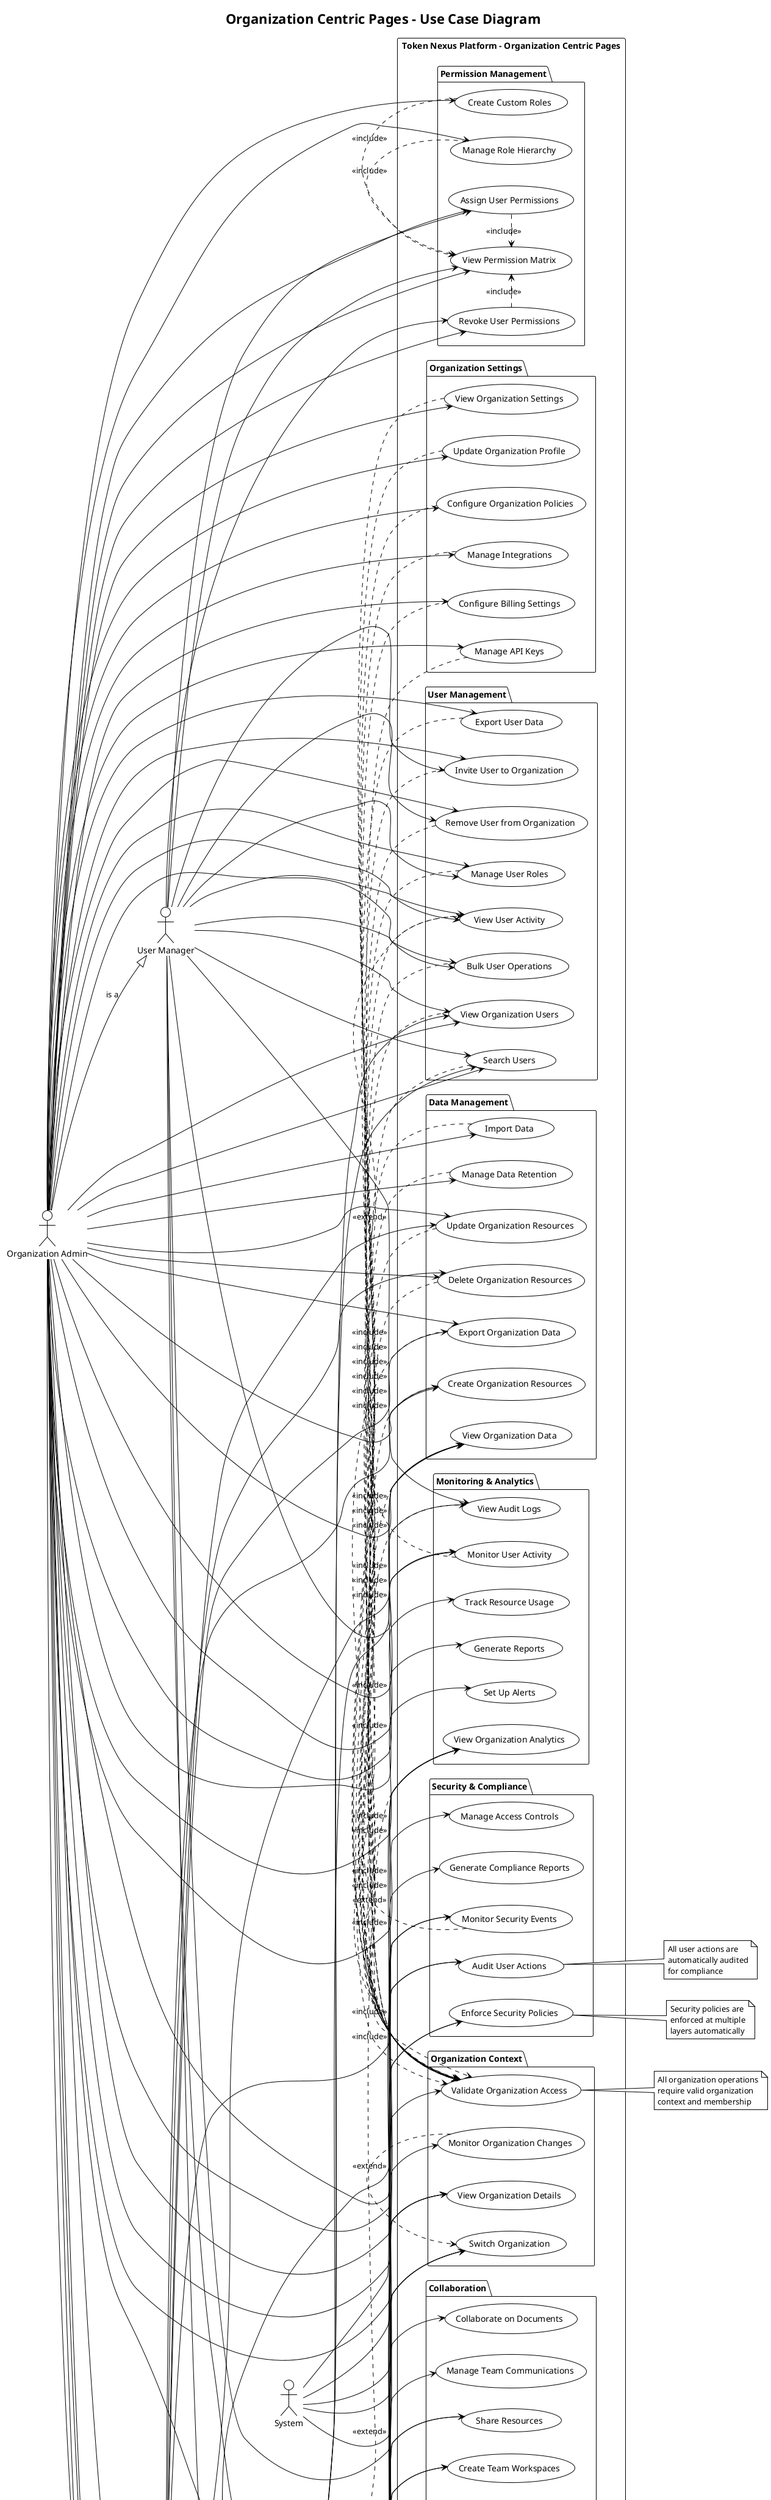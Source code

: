 @startuml Organization Centric Pages - Use Case Diagram
!theme plain
title Organization Centric Pages - Use Case Diagram

left to right direction

' Actors
actor "Organization Admin" as OrgAdmin
actor "User Manager" as UserMgr
actor "Organization Member" as OrgMember
actor "Developer" as Dev
actor "Viewer" as Viewer
actor "AI Assistant" as AI
actor "System" as System

' Actor relationships
OrgAdmin --|> UserMgr : is a
OrgAdmin --|> OrgMember : is a
UserMgr --|> OrgMember : is a
Dev --|> OrgMember : is a
Viewer --|> OrgMember : is a

' System boundary
rectangle "Token Nexus Platform - Organization Centric Pages" {
    
    ' Organization Context Management
    package "Organization Context" {
        usecase "Switch Organization" as UC1
        usecase "View Organization Details" as UC2
        usecase "Validate Organization Access" as UC3
        usecase "Monitor Organization Changes" as UC4
    }
    
    ' User Management Use Cases
    package "User Management" {
        usecase "View Organization Users" as UC5
        usecase "Search Users" as UC6
        usecase "Invite User to Organization" as UC7
        usecase "Remove User from Organization" as UC8
        usecase "Manage User Roles" as UC9
        usecase "View User Activity" as UC10
        usecase "Bulk User Operations" as UC11
        usecase "Export User Data" as UC12
    }
    
    ' Permission Management Use Cases
    package "Permission Management" {
        usecase "Assign User Permissions" as UC13
        usecase "Revoke User Permissions" as UC14
        usecase "View Permission Matrix" as UC15
        usecase "Create Custom Roles" as UC16
        usecase "Manage Role Hierarchy" as UC17
    }
    
    ' Organization Settings Use Cases
    package "Organization Settings" {
        usecase "View Organization Settings" as UC18
        usecase "Update Organization Profile" as UC19
        usecase "Configure Organization Policies" as UC20
        usecase "Manage Integrations" as UC21
        usecase "Configure Billing Settings" as UC22
        usecase "Manage API Keys" as UC23
    }
    
    ' Data Management Use Cases
    package "Data Management" {
        usecase "View Organization Data" as UC24
        usecase "Create Organization Resources" as UC25
        usecase "Update Organization Resources" as UC26
        usecase "Delete Organization Resources" as UC27
        usecase "Export Organization Data" as UC28
        usecase "Import Data" as UC29
        usecase "Manage Data Retention" as UC30
    }
    
    ' Collaboration Use Cases
    package "Collaboration" {
        usecase "Create Team Workspaces" as UC31
        usecase "Manage Project Access" as UC32
        usecase "Share Resources" as UC33
        usecase "Collaborate on Documents" as UC34
        usecase "Manage Team Communications" as UC35
    }
    
    ' Monitoring & Analytics Use Cases
    package "Monitoring & Analytics" {
        usecase "View Organization Analytics" as UC36
        usecase "Monitor User Activity" as UC37
        usecase "Track Resource Usage" as UC38
        usecase "Generate Reports" as UC39
        usecase "Set Up Alerts" as UC40
        usecase "View Audit Logs" as UC41
    }
    
    ' AI Integration Use Cases
    package "AI Integration" {
        usecase "Execute AI Actions" as UC42
        usecase "Query Organization Data" as UC43
        usecase "Generate Insights" as UC44
        usecase "Automate Workflows" as UC45
        usecase "Natural Language Commands" as UC46
    }
    
    ' Security & Compliance Use Cases
    package "Security & Compliance" {
        usecase "Enforce Security Policies" as UC47
        usecase "Monitor Security Events" as UC48
        usecase "Manage Access Controls" as UC49
        usecase "Generate Compliance Reports" as UC50
        usecase "Audit User Actions" as UC51
    }
}

' Organization Admin use cases
OrgAdmin --> UC1
OrgAdmin --> UC2
OrgAdmin --> UC5
OrgAdmin --> UC6
OrgAdmin --> UC7
OrgAdmin --> UC8
OrgAdmin --> UC9
OrgAdmin --> UC10
OrgAdmin --> UC11
OrgAdmin --> UC12
OrgAdmin --> UC13
OrgAdmin --> UC14
OrgAdmin --> UC15
OrgAdmin --> UC16
OrgAdmin --> UC17
OrgAdmin --> UC18
OrgAdmin --> UC19
OrgAdmin --> UC20
OrgAdmin --> UC21
OrgAdmin --> UC22
OrgAdmin --> UC23
OrgAdmin --> UC24
OrgAdmin --> UC25
OrgAdmin --> UC26
OrgAdmin --> UC27
OrgAdmin --> UC28
OrgAdmin --> UC29
OrgAdmin --> UC30
OrgAdmin --> UC31
OrgAdmin --> UC32
OrgAdmin --> UC33
OrgAdmin --> UC36
OrgAdmin --> UC37
OrgAdmin --> UC38
OrgAdmin --> UC39
OrgAdmin --> UC40
OrgAdmin --> UC41
OrgAdmin --> UC47
OrgAdmin --> UC48
OrgAdmin --> UC49
OrgAdmin --> UC50
OrgAdmin --> UC51

' User Manager use cases
UserMgr --> UC1
UserMgr --> UC2
UserMgr --> UC5
UserMgr --> UC6
UserMgr --> UC7
UserMgr --> UC8
UserMgr --> UC9
UserMgr --> UC10
UserMgr --> UC11
UserMgr --> UC13
UserMgr --> UC14
UserMgr --> UC15
UserMgr --> UC37
UserMgr --> UC41

' Organization Member use cases
OrgMember --> UC1
OrgMember --> UC2
OrgMember --> UC5
OrgMember --> UC6
OrgMember --> UC24
OrgMember --> UC33
OrgMember --> UC34
OrgMember --> UC35
OrgMember --> UC42
OrgMember --> UC43
OrgMember --> UC46

' Developer use cases
Dev --> UC25
Dev --> UC26
Dev --> UC27
Dev --> UC28
Dev --> UC31
Dev --> UC32
Dev --> UC36
Dev --> UC44
Dev --> UC45

' Viewer use cases (read-only)
Viewer --> UC24
Viewer --> UC36
Viewer --> UC43

' AI Assistant interactions
AI --> UC42
AI --> UC43
AI --> UC44
AI --> UC45
AI --> UC46

' System interactions
System --> UC3
System --> UC4
System --> UC47
System --> UC48
System --> UC51

' Include relationships (common dependencies)
UC5 .> UC3 : <<include>>
UC6 .> UC3 : <<include>>
UC7 .> UC3 : <<include>>
UC8 .> UC3 : <<include>>
UC9 .> UC3 : <<include>>
UC10 .> UC3 : <<include>>
UC11 .> UC3 : <<include>>
UC12 .> UC3 : <<include>>

UC13 .> UC15 : <<include>>
UC14 .> UC15 : <<include>>
UC16 .> UC15 : <<include>>
UC17 .> UC15 : <<include>>

UC18 .> UC3 : <<include>>
UC19 .> UC3 : <<include>>
UC20 .> UC3 : <<include>>
UC21 .> UC3 : <<include>>
UC22 .> UC3 : <<include>>
UC23 .> UC3 : <<include>>

UC24 .> UC3 : <<include>>
UC25 .> UC3 : <<include>>
UC26 .> UC3 : <<include>>
UC27 .> UC3 : <<include>>
UC28 .> UC3 : <<include>>
UC29 .> UC3 : <<include>>
UC30 .> UC3 : <<include>>

' Extend relationships (optional features)
UC4 .> UC1 : <<extend>>
UC37 .> UC10 : <<extend>>
UC44 .> UC36 : <<extend>>
UC45 .> UC42 : <<extend>>
UC48 .> UC41 : <<extend>>

' Notes
note right of UC3 : All organization operations\nrequire valid organization\ncontext and membership
note right of UC42 : AI assistant can execute\nany action the user has\npermissions for
note right of UC47 : Security policies are\nenforced at multiple\nlayers automatically
note right of UC51 : All user actions are\nautomatically audited\nfor compliance

@enduml